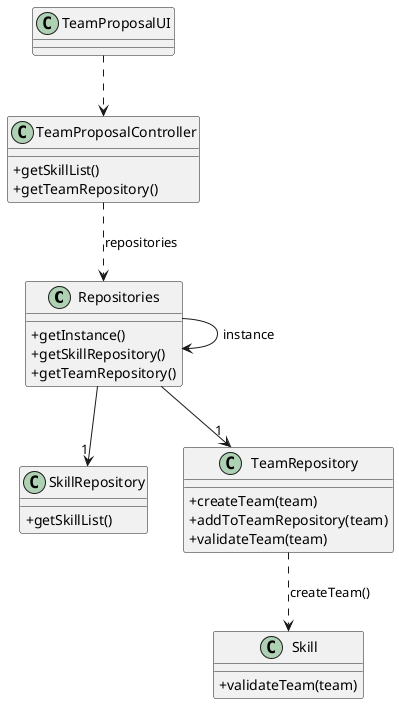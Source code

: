 @startuml
'skinparam monochrome true
skinparam packageStyle rectangle
skinparam shadowing false
skinparam linetype polyline
'skinparam linetype orto
skinparam classAttributeIconSize 0
'left to right direction

Repositories -> Repositories : instance


Repositories --> "1" SkillRepository
Repositories --> "1" TeamRepository

TeamRepository ..> Skill : createTeam()
TeamProposalController ..> Repositories : repositories
TeamProposalUI ..> TeamProposalController

class TeamProposalUI {

}

class TeamProposalController {
    + getSkillList()
    + getTeamRepository()
}

class Repositories {
    + getInstance()
    + getSkillRepository()
    + getTeamRepository()
}

class SkillRepository {
    + getSkillList()
}

class TeamRepository {
    + createTeam(team)
    + addToTeamRepository(team)
    + validateTeam(team)
}

class Skill {
    + validateTeam(team)
}

@enduml